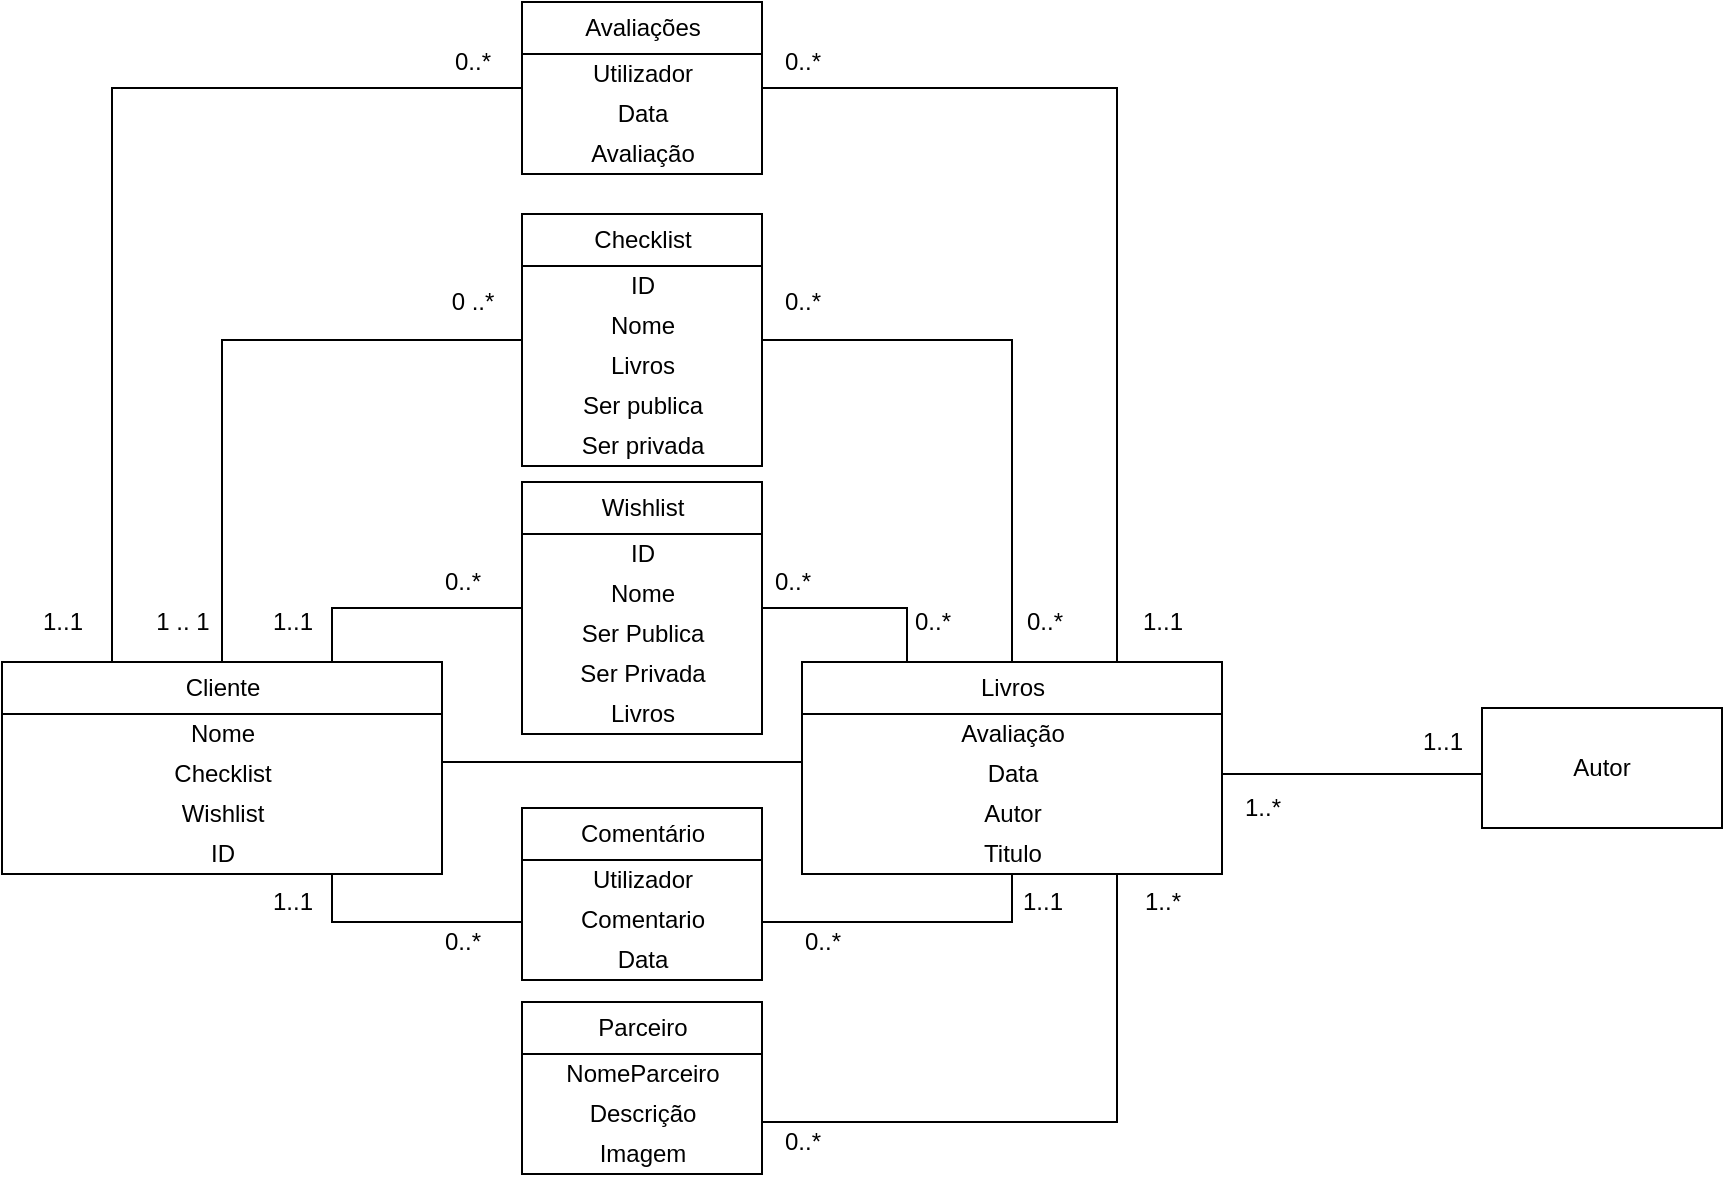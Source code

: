 <mxfile version="14.5.1" type="device"><diagram id="BMPmgeXctNB2GZ5fM_Ws" name="Page-1"><mxGraphModel dx="1106" dy="1936" grid="1" gridSize="10" guides="1" tooltips="1" connect="1" arrows="1" fold="1" page="1" pageScale="1" pageWidth="827" pageHeight="1169" math="0" shadow="0"><root><mxCell id="0"/><mxCell id="1" parent="0"/><mxCell id="u5X5s3Zia4z7qt3WbQx--11" value="" style="edgeStyle=orthogonalEdgeStyle;rounded=0;orthogonalLoop=1;jettySize=auto;html=1;endArrow=none;endFill=0;" parent="1" source="u5X5s3Zia4z7qt3WbQx--1" target="u5X5s3Zia4z7qt3WbQx--2" edge="1"><mxGeometry relative="1" as="geometry"><Array as="points"><mxPoint x="420" y="370"/><mxPoint x="420" y="370"/></Array></mxGeometry></mxCell><mxCell id="u5X5s3Zia4z7qt3WbQx--50" style="edgeStyle=orthogonalEdgeStyle;rounded=0;orthogonalLoop=1;jettySize=auto;html=1;exitX=0.75;exitY=1;exitDx=0;exitDy=0;entryX=0;entryY=0.5;entryDx=0;entryDy=0;endArrow=none;endFill=0;" parent="1" source="u5X5s3Zia4z7qt3WbQx--1" target="u5X5s3Zia4z7qt3WbQx--8" edge="1"><mxGeometry relative="1" as="geometry"><Array as="points"><mxPoint x="225" y="450"/><mxPoint x="320" y="450"/></Array></mxGeometry></mxCell><mxCell id="u5X5s3Zia4z7qt3WbQx--53" style="edgeStyle=orthogonalEdgeStyle;rounded=0;orthogonalLoop=1;jettySize=auto;html=1;exitX=0.75;exitY=0;exitDx=0;exitDy=0;entryX=0;entryY=0.5;entryDx=0;entryDy=0;endArrow=none;endFill=0;" parent="1" source="u5X5s3Zia4z7qt3WbQx--1" target="u5X5s3Zia4z7qt3WbQx--4" edge="1"><mxGeometry relative="1" as="geometry"/></mxCell><mxCell id="u5X5s3Zia4z7qt3WbQx--54" style="edgeStyle=orthogonalEdgeStyle;rounded=0;orthogonalLoop=1;jettySize=auto;html=1;exitX=0.5;exitY=0;exitDx=0;exitDy=0;entryX=0;entryY=0.5;entryDx=0;entryDy=0;endArrow=none;endFill=0;verticalAlign=top;" parent="1" source="u5X5s3Zia4z7qt3WbQx--1" target="u5X5s3Zia4z7qt3WbQx--3" edge="1"><mxGeometry relative="1" as="geometry"/></mxCell><mxCell id="u5X5s3Zia4z7qt3WbQx--55" style="edgeStyle=orthogonalEdgeStyle;rounded=0;orthogonalLoop=1;jettySize=auto;html=1;exitX=0.25;exitY=0;exitDx=0;exitDy=0;entryX=0;entryY=0.5;entryDx=0;entryDy=0;endArrow=none;endFill=0;" parent="1" source="u5X5s3Zia4z7qt3WbQx--1" target="u5X5s3Zia4z7qt3WbQx--5" edge="1"><mxGeometry relative="1" as="geometry"/></mxCell><mxCell id="u5X5s3Zia4z7qt3WbQx--1" value="Cliente" style="swimlane;fontStyle=0;childLayout=stackLayout;horizontal=1;startSize=26;horizontalStack=0;resizeParent=1;resizeParentMax=0;resizeLast=0;collapsible=1;marginBottom=0;rounded=0;html=1;" parent="1" vertex="1"><mxGeometry x="60" y="320" width="220" height="106" as="geometry"/></mxCell><mxCell id="u5X5s3Zia4z7qt3WbQx--78" value="Nome" style="text;html=1;align=center;verticalAlign=middle;resizable=0;points=[];autosize=1;strokeColor=none;" parent="u5X5s3Zia4z7qt3WbQx--1" vertex="1"><mxGeometry y="26" width="220" height="20" as="geometry"/></mxCell><mxCell id="u5X5s3Zia4z7qt3WbQx--83" value="Checklist" style="text;html=1;align=center;verticalAlign=middle;resizable=0;points=[];autosize=1;strokeColor=none;" parent="u5X5s3Zia4z7qt3WbQx--1" vertex="1"><mxGeometry y="46" width="220" height="20" as="geometry"/></mxCell><mxCell id="u5X5s3Zia4z7qt3WbQx--80" value="Wishlist" style="text;html=1;align=center;verticalAlign=middle;resizable=0;points=[];autosize=1;strokeColor=none;" parent="u5X5s3Zia4z7qt3WbQx--1" vertex="1"><mxGeometry y="66" width="220" height="20" as="geometry"/></mxCell><mxCell id="u5X5s3Zia4z7qt3WbQx--84" value="ID" style="text;html=1;align=center;verticalAlign=middle;resizable=0;points=[];autosize=1;strokeColor=none;" parent="u5X5s3Zia4z7qt3WbQx--1" vertex="1"><mxGeometry y="86" width="220" height="20" as="geometry"/></mxCell><mxCell id="u5X5s3Zia4z7qt3WbQx--3" value="Checklist&lt;span style=&quot;color: rgba(0 , 0 , 0 , 0) ; font-family: monospace ; font-size: 0px&quot;&gt;%3CmxGraphModel%3E%3Croot%3E%3CmxCell%20id%3D%220%22%2F%3E%3CmxCell%20id%3D%221%22%20parent%3D%220%22%2F%3E%3CmxCell%20id%3D%222%22%20value%3D%22Cliente%22%20style%3D%22rounded%3D0%3BwhiteSpace%3Dwrap%3Bhtml%3D1%3B%22%20vertex%3D%221%22%20parent%3D%221%22%3E%3CmxGeometry%20x%3D%22540%22%20y%3D%22340%22%20width%3D%22120%22%20height%3D%2260%22%20as%3D%22geometry%22%2F%3E%3C%2FmxCell%3E%3C%2Froot%3E%3C%2FmxGraphModel%3E&lt;/span&gt;" style="swimlane;fontStyle=0;childLayout=stackLayout;horizontal=1;startSize=26;horizontalStack=0;resizeParent=1;resizeParentMax=0;resizeLast=0;collapsible=1;marginBottom=0;rounded=0;html=1;" parent="1" vertex="1"><mxGeometry x="320" y="96" width="120" height="126" as="geometry"/></mxCell><mxCell id="u5X5s3Zia4z7qt3WbQx--128" value="ID" style="text;html=1;align=center;verticalAlign=middle;resizable=0;points=[];autosize=1;strokeColor=none;" parent="u5X5s3Zia4z7qt3WbQx--3" vertex="1"><mxGeometry y="26" width="120" height="20" as="geometry"/></mxCell><mxCell id="u5X5s3Zia4z7qt3WbQx--129" value="Nome" style="text;html=1;align=center;verticalAlign=middle;resizable=0;points=[];autosize=1;strokeColor=none;" parent="u5X5s3Zia4z7qt3WbQx--3" vertex="1"><mxGeometry y="46" width="120" height="20" as="geometry"/></mxCell><mxCell id="u5X5s3Zia4z7qt3WbQx--132" value="Livros" style="text;html=1;align=center;verticalAlign=middle;resizable=0;points=[];autosize=1;strokeColor=none;" parent="u5X5s3Zia4z7qt3WbQx--3" vertex="1"><mxGeometry y="66" width="120" height="20" as="geometry"/></mxCell><mxCell id="u5X5s3Zia4z7qt3WbQx--130" value="Ser publica" style="text;html=1;align=center;verticalAlign=middle;resizable=0;points=[];autosize=1;strokeColor=none;" parent="u5X5s3Zia4z7qt3WbQx--3" vertex="1"><mxGeometry y="86" width="120" height="20" as="geometry"/></mxCell><mxCell id="u5X5s3Zia4z7qt3WbQx--131" value="Ser privada" style="text;html=1;align=center;verticalAlign=middle;resizable=0;points=[];autosize=1;strokeColor=none;" parent="u5X5s3Zia4z7qt3WbQx--3" vertex="1"><mxGeometry y="106" width="120" height="20" as="geometry"/></mxCell><mxCell id="u5X5s3Zia4z7qt3WbQx--4" value="Wishlist" style="swimlane;fontStyle=0;childLayout=stackLayout;horizontal=1;startSize=26;horizontalStack=0;resizeParent=1;resizeParentMax=0;resizeLast=0;collapsible=1;marginBottom=0;rounded=0;html=1;" parent="1" vertex="1"><mxGeometry x="320" y="230" width="120" height="126" as="geometry"/></mxCell><mxCell id="u5X5s3Zia4z7qt3WbQx--127" value="ID" style="text;html=1;align=center;verticalAlign=middle;resizable=0;points=[];autosize=1;strokeColor=none;" parent="u5X5s3Zia4z7qt3WbQx--4" vertex="1"><mxGeometry y="26" width="120" height="20" as="geometry"/></mxCell><mxCell id="u5X5s3Zia4z7qt3WbQx--123" value="Nome" style="text;html=1;align=center;verticalAlign=middle;resizable=0;points=[];autosize=1;strokeColor=none;" parent="u5X5s3Zia4z7qt3WbQx--4" vertex="1"><mxGeometry y="46" width="120" height="20" as="geometry"/></mxCell><mxCell id="u5X5s3Zia4z7qt3WbQx--124" value="Ser Publica" style="text;html=1;align=center;verticalAlign=middle;resizable=0;points=[];autosize=1;strokeColor=none;" parent="u5X5s3Zia4z7qt3WbQx--4" vertex="1"><mxGeometry y="66" width="120" height="20" as="geometry"/></mxCell><mxCell id="u5X5s3Zia4z7qt3WbQx--125" value="Ser Privada" style="text;html=1;align=center;verticalAlign=middle;resizable=0;points=[];autosize=1;strokeColor=none;" parent="u5X5s3Zia4z7qt3WbQx--4" vertex="1"><mxGeometry y="86" width="120" height="20" as="geometry"/></mxCell><mxCell id="u5X5s3Zia4z7qt3WbQx--126" value="Livros" style="text;html=1;align=center;verticalAlign=middle;resizable=0;points=[];autosize=1;strokeColor=none;" parent="u5X5s3Zia4z7qt3WbQx--4" vertex="1"><mxGeometry y="106" width="120" height="20" as="geometry"/></mxCell><mxCell id="u5X5s3Zia4z7qt3WbQx--5" value="Avaliações" style="swimlane;fontStyle=0;childLayout=stackLayout;horizontal=1;startSize=26;horizontalStack=0;resizeParent=1;resizeParentMax=0;resizeLast=0;collapsible=1;marginBottom=0;rounded=0;html=1;" parent="1" vertex="1"><mxGeometry x="320" y="-10" width="120" height="86" as="geometry"/></mxCell><mxCell id="u5X5s3Zia4z7qt3WbQx--120" value="Utilizador" style="text;html=1;align=center;verticalAlign=middle;resizable=0;points=[];autosize=1;strokeColor=none;" parent="u5X5s3Zia4z7qt3WbQx--5" vertex="1"><mxGeometry y="26" width="120" height="20" as="geometry"/></mxCell><mxCell id="u5X5s3Zia4z7qt3WbQx--121" value="Data" style="text;html=1;align=center;verticalAlign=middle;resizable=0;points=[];autosize=1;strokeColor=none;" parent="u5X5s3Zia4z7qt3WbQx--5" vertex="1"><mxGeometry y="46" width="120" height="20" as="geometry"/></mxCell><mxCell id="u5X5s3Zia4z7qt3WbQx--122" value="Avaliação" style="text;html=1;align=center;verticalAlign=middle;resizable=0;points=[];autosize=1;strokeColor=none;" parent="u5X5s3Zia4z7qt3WbQx--5" vertex="1"><mxGeometry y="66" width="120" height="20" as="geometry"/></mxCell><mxCell id="u5X5s3Zia4z7qt3WbQx--6" value="Autor" style="rounded=0;whiteSpace=wrap;html=1;" parent="1" vertex="1"><mxGeometry x="800" y="343" width="120" height="60" as="geometry"/></mxCell><mxCell id="u5X5s3Zia4z7qt3WbQx--8" value="Comentário" style="swimlane;fontStyle=0;childLayout=stackLayout;horizontal=1;startSize=26;horizontalStack=0;resizeParent=1;resizeParentMax=0;resizeLast=0;collapsible=1;marginBottom=0;rounded=0;html=1;" parent="1" vertex="1"><mxGeometry x="320" y="393" width="120" height="86" as="geometry"/></mxCell><mxCell id="u5X5s3Zia4z7qt3WbQx--91" value="Utilizador" style="text;html=1;align=center;verticalAlign=middle;resizable=0;points=[];autosize=1;strokeColor=none;" parent="u5X5s3Zia4z7qt3WbQx--8" vertex="1"><mxGeometry y="26" width="120" height="20" as="geometry"/></mxCell><mxCell id="u5X5s3Zia4z7qt3WbQx--97" value="Comentario" style="text;html=1;align=center;verticalAlign=middle;resizable=0;points=[];autosize=1;strokeColor=none;" parent="u5X5s3Zia4z7qt3WbQx--8" vertex="1"><mxGeometry y="46" width="120" height="20" as="geometry"/></mxCell><mxCell id="u5X5s3Zia4z7qt3WbQx--98" value="Data" style="text;html=1;align=center;verticalAlign=middle;resizable=0;points=[];autosize=1;strokeColor=none;" parent="u5X5s3Zia4z7qt3WbQx--8" vertex="1"><mxGeometry y="66" width="120" height="20" as="geometry"/></mxCell><mxCell id="u5X5s3Zia4z7qt3WbQx--10" value="Parceiro" style="swimlane;fontStyle=0;childLayout=stackLayout;horizontal=1;startSize=26;horizontalStack=0;resizeParent=1;resizeParentMax=0;resizeLast=0;collapsible=1;marginBottom=0;rounded=0;html=1;" parent="1" vertex="1"><mxGeometry x="320" y="490" width="120" height="86" as="geometry"/></mxCell><mxCell id="u5X5s3Zia4z7qt3WbQx--107" value="NomeParceiro" style="text;html=1;align=center;verticalAlign=middle;resizable=0;points=[];autosize=1;strokeColor=none;" parent="u5X5s3Zia4z7qt3WbQx--10" vertex="1"><mxGeometry y="26" width="120" height="20" as="geometry"/></mxCell><mxCell id="u5X5s3Zia4z7qt3WbQx--108" value="Descrição" style="text;html=1;align=center;verticalAlign=middle;resizable=0;points=[];autosize=1;strokeColor=none;" parent="u5X5s3Zia4z7qt3WbQx--10" vertex="1"><mxGeometry y="46" width="120" height="20" as="geometry"/></mxCell><mxCell id="u5X5s3Zia4z7qt3WbQx--110" value="Imagem" style="text;html=1;align=center;verticalAlign=middle;resizable=0;points=[];autosize=1;strokeColor=none;" parent="u5X5s3Zia4z7qt3WbQx--10" vertex="1"><mxGeometry y="66" width="120" height="20" as="geometry"/></mxCell><mxCell id="u5X5s3Zia4z7qt3WbQx--47" style="edgeStyle=orthogonalEdgeStyle;rounded=0;orthogonalLoop=1;jettySize=auto;html=1;exitX=0.5;exitY=1;exitDx=0;exitDy=0;entryX=1;entryY=0.5;entryDx=0;entryDy=0;endArrow=none;endFill=0;" parent="1" source="u5X5s3Zia4z7qt3WbQx--2" target="u5X5s3Zia4z7qt3WbQx--8" edge="1"><mxGeometry relative="1" as="geometry"><Array as="points"><mxPoint x="565" y="450"/><mxPoint x="440" y="450"/></Array></mxGeometry></mxCell><mxCell id="u5X5s3Zia4z7qt3WbQx--48" style="edgeStyle=orthogonalEdgeStyle;rounded=0;orthogonalLoop=1;jettySize=auto;html=1;exitX=0.75;exitY=1;exitDx=0;exitDy=0;entryX=1;entryY=0.5;entryDx=0;entryDy=0;endArrow=none;endFill=0;" parent="1" source="u5X5s3Zia4z7qt3WbQx--2" target="u5X5s3Zia4z7qt3WbQx--10" edge="1"><mxGeometry relative="1" as="geometry"><Array as="points"><mxPoint x="618" y="550"/><mxPoint x="440" y="550"/></Array></mxGeometry></mxCell><mxCell id="u5X5s3Zia4z7qt3WbQx--57" style="edgeStyle=orthogonalEdgeStyle;rounded=0;orthogonalLoop=1;jettySize=auto;html=1;exitX=0.25;exitY=0;exitDx=0;exitDy=0;entryX=1;entryY=0.5;entryDx=0;entryDy=0;endArrow=none;endFill=0;" parent="1" source="u5X5s3Zia4z7qt3WbQx--2" target="u5X5s3Zia4z7qt3WbQx--4" edge="1"><mxGeometry relative="1" as="geometry"/></mxCell><mxCell id="u5X5s3Zia4z7qt3WbQx--58" style="edgeStyle=orthogonalEdgeStyle;rounded=0;orthogonalLoop=1;jettySize=auto;html=1;exitX=0.5;exitY=0;exitDx=0;exitDy=0;entryX=1;entryY=0.5;entryDx=0;entryDy=0;endArrow=none;endFill=0;" parent="1" source="u5X5s3Zia4z7qt3WbQx--2" target="u5X5s3Zia4z7qt3WbQx--3" edge="1"><mxGeometry relative="1" as="geometry"/></mxCell><mxCell id="u5X5s3Zia4z7qt3WbQx--59" style="edgeStyle=orthogonalEdgeStyle;rounded=0;orthogonalLoop=1;jettySize=auto;html=1;exitX=0.75;exitY=0;exitDx=0;exitDy=0;entryX=1;entryY=0.5;entryDx=0;entryDy=0;endArrow=none;endFill=0;" parent="1" source="u5X5s3Zia4z7qt3WbQx--2" target="u5X5s3Zia4z7qt3WbQx--5" edge="1"><mxGeometry relative="1" as="geometry"/></mxCell><mxCell id="u5X5s3Zia4z7qt3WbQx--2" value="Livros" style="swimlane;fontStyle=0;childLayout=stackLayout;horizontal=1;startSize=26;horizontalStack=0;resizeParent=1;resizeParentMax=0;resizeLast=0;collapsible=1;marginBottom=0;rounded=0;html=1;" parent="1" vertex="1"><mxGeometry x="460" y="320" width="210" height="106" as="geometry"/></mxCell><mxCell id="u5X5s3Zia4z7qt3WbQx--76" value="Avaliação" style="text;html=1;align=center;verticalAlign=middle;resizable=0;points=[];autosize=1;strokeColor=none;" parent="u5X5s3Zia4z7qt3WbQx--2" vertex="1"><mxGeometry y="26" width="210" height="20" as="geometry"/></mxCell><mxCell id="u5X5s3Zia4z7qt3WbQx--75" value="Data" style="text;html=1;align=center;verticalAlign=middle;resizable=0;points=[];autosize=1;strokeColor=none;" parent="u5X5s3Zia4z7qt3WbQx--2" vertex="1"><mxGeometry y="46" width="210" height="20" as="geometry"/></mxCell><mxCell id="u5X5s3Zia4z7qt3WbQx--72" value="Autor" style="text;html=1;align=center;verticalAlign=middle;resizable=0;points=[];autosize=1;strokeColor=none;" parent="u5X5s3Zia4z7qt3WbQx--2" vertex="1"><mxGeometry y="66" width="210" height="20" as="geometry"/></mxCell><mxCell id="u5X5s3Zia4z7qt3WbQx--133" value="Titulo" style="text;html=1;align=center;verticalAlign=middle;resizable=0;points=[];autosize=1;strokeColor=none;" parent="u5X5s3Zia4z7qt3WbQx--2" vertex="1"><mxGeometry y="86" width="210" height="20" as="geometry"/></mxCell><mxCell id="pS3LjYujzxq8ORHrT_8n-1" value="" style="edgeStyle=orthogonalEdgeStyle;rounded=0;orthogonalLoop=1;jettySize=auto;html=1;endArrow=none;endFill=0;" edge="1" parent="1" source="u5X5s3Zia4z7qt3WbQx--75" target="u5X5s3Zia4z7qt3WbQx--6"><mxGeometry relative="1" as="geometry"><Array as="points"><mxPoint x="700" y="376"/><mxPoint x="700" y="376"/></Array></mxGeometry></mxCell><mxCell id="pS3LjYujzxq8ORHrT_8n-2" value="0 ..*" style="text;html=1;align=center;verticalAlign=middle;resizable=0;points=[];autosize=1;" vertex="1" parent="1"><mxGeometry x="275" y="130" width="40" height="20" as="geometry"/></mxCell><mxCell id="pS3LjYujzxq8ORHrT_8n-3" value="1 .. 1" style="text;html=1;align=center;verticalAlign=middle;resizable=0;points=[];autosize=1;" vertex="1" parent="1"><mxGeometry x="130" y="290" width="40" height="20" as="geometry"/></mxCell><mxCell id="pS3LjYujzxq8ORHrT_8n-4" value="1..1" style="text;html=1;align=center;verticalAlign=middle;resizable=0;points=[];autosize=1;" vertex="1" parent="1"><mxGeometry x="70" y="290" width="40" height="20" as="geometry"/></mxCell><mxCell id="pS3LjYujzxq8ORHrT_8n-5" value="0..*" style="text;html=1;align=center;verticalAlign=middle;resizable=0;points=[];autosize=1;" vertex="1" parent="1"><mxGeometry x="280" y="10" width="30" height="20" as="geometry"/></mxCell><mxCell id="pS3LjYujzxq8ORHrT_8n-6" value="1..1" style="text;html=1;align=center;verticalAlign=middle;resizable=0;points=[];autosize=1;" vertex="1" parent="1"><mxGeometry x="185" y="290" width="40" height="20" as="geometry"/></mxCell><mxCell id="pS3LjYujzxq8ORHrT_8n-7" value="0..*" style="text;html=1;align=center;verticalAlign=middle;resizable=0;points=[];autosize=1;" vertex="1" parent="1"><mxGeometry x="275" y="270" width="30" height="20" as="geometry"/></mxCell><mxCell id="pS3LjYujzxq8ORHrT_8n-8" value="0..*" style="text;html=1;align=center;verticalAlign=middle;resizable=0;points=[];autosize=1;" vertex="1" parent="1"><mxGeometry x="445" y="10" width="30" height="20" as="geometry"/></mxCell><mxCell id="pS3LjYujzxq8ORHrT_8n-9" value="1..1" style="text;html=1;align=center;verticalAlign=middle;resizable=0;points=[];autosize=1;" vertex="1" parent="1"><mxGeometry x="620" y="290" width="40" height="20" as="geometry"/></mxCell><mxCell id="pS3LjYujzxq8ORHrT_8n-10" value="0..*" style="text;html=1;align=center;verticalAlign=middle;resizable=0;points=[];autosize=1;" vertex="1" parent="1"><mxGeometry x="566" y="290" width="30" height="20" as="geometry"/></mxCell><mxCell id="pS3LjYujzxq8ORHrT_8n-11" value="0..*" style="text;html=1;align=center;verticalAlign=middle;resizable=0;points=[];autosize=1;" vertex="1" parent="1"><mxGeometry x="445" y="130" width="30" height="20" as="geometry"/></mxCell><mxCell id="pS3LjYujzxq8ORHrT_8n-12" value="0..*" style="text;html=1;align=center;verticalAlign=middle;resizable=0;points=[];autosize=1;" vertex="1" parent="1"><mxGeometry x="510" y="290" width="30" height="20" as="geometry"/></mxCell><mxCell id="pS3LjYujzxq8ORHrT_8n-13" value="0..*" style="text;html=1;align=center;verticalAlign=middle;resizable=0;points=[];autosize=1;" vertex="1" parent="1"><mxGeometry x="440" y="270" width="30" height="20" as="geometry"/></mxCell><mxCell id="pS3LjYujzxq8ORHrT_8n-14" value="1..1" style="text;html=1;align=center;verticalAlign=middle;resizable=0;points=[];autosize=1;" vertex="1" parent="1"><mxGeometry x="185" y="430" width="40" height="20" as="geometry"/></mxCell><mxCell id="pS3LjYujzxq8ORHrT_8n-15" value="0..*" style="text;html=1;align=center;verticalAlign=middle;resizable=0;points=[];autosize=1;" vertex="1" parent="1"><mxGeometry x="275" y="450" width="30" height="20" as="geometry"/></mxCell><mxCell id="pS3LjYujzxq8ORHrT_8n-16" value="1..1" style="text;html=1;align=center;verticalAlign=middle;resizable=0;points=[];autosize=1;" vertex="1" parent="1"><mxGeometry x="560" y="430" width="40" height="20" as="geometry"/></mxCell><mxCell id="pS3LjYujzxq8ORHrT_8n-17" value="0..*" style="text;html=1;align=center;verticalAlign=middle;resizable=0;points=[];autosize=1;" vertex="1" parent="1"><mxGeometry x="455" y="450" width="30" height="20" as="geometry"/></mxCell><mxCell id="pS3LjYujzxq8ORHrT_8n-18" value="1..1" style="text;html=1;align=center;verticalAlign=middle;resizable=0;points=[];autosize=1;" vertex="1" parent="1"><mxGeometry x="760" y="350" width="40" height="20" as="geometry"/></mxCell><mxCell id="pS3LjYujzxq8ORHrT_8n-19" value="1..*" style="text;html=1;align=center;verticalAlign=middle;resizable=0;points=[];autosize=1;" vertex="1" parent="1"><mxGeometry x="675" y="383" width="30" height="20" as="geometry"/></mxCell><mxCell id="pS3LjYujzxq8ORHrT_8n-22" value="1..*" style="text;html=1;align=center;verticalAlign=middle;resizable=0;points=[];autosize=1;" vertex="1" parent="1"><mxGeometry x="625" y="430" width="30" height="20" as="geometry"/></mxCell><mxCell id="pS3LjYujzxq8ORHrT_8n-23" value="0..*" style="text;html=1;align=center;verticalAlign=middle;resizable=0;points=[];autosize=1;" vertex="1" parent="1"><mxGeometry x="445" y="550" width="30" height="20" as="geometry"/></mxCell></root></mxGraphModel></diagram></mxfile>